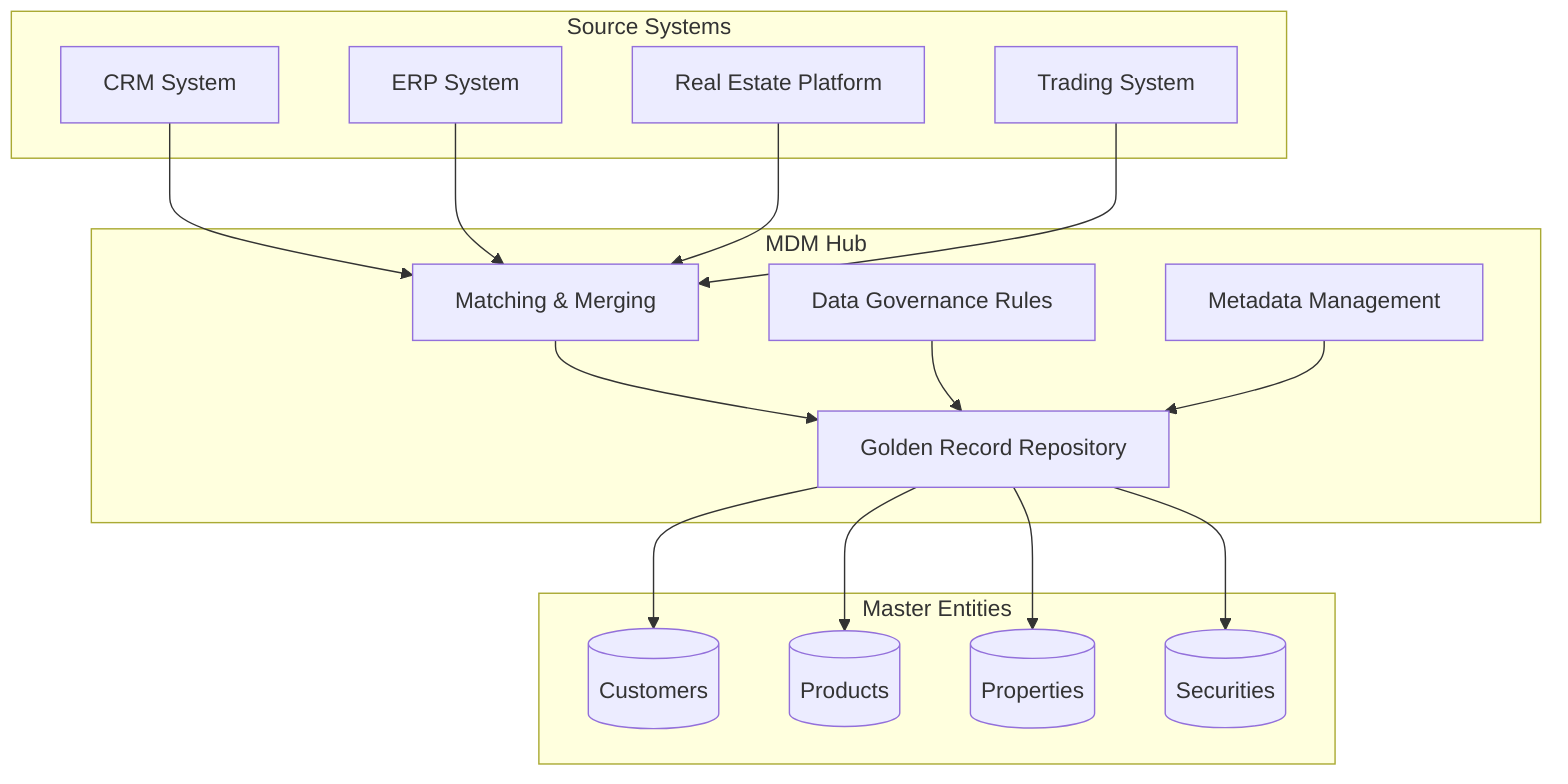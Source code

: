 flowchart TD
  subgraph Source Systems
    CRM[CRM System]
    ERP[ERP System]
    RealEstate[Real Estate Platform]
    Trading[Trading System]
  end

  subgraph MDM Hub
    MatchMerge[Matching & Merging]
    GoldenRecord[Golden Record Repository]
    Governance[Data Governance Rules]
    Metadata[Metadata Management]
  end

  subgraph Master Entities
    Customers[(Customers)]
    Products[(Products)]
    Properties[(Properties)]
    Securities[(Securities)]
  end

  CRM --> MatchMerge
  ERP --> MatchMerge
  RealEstate --> MatchMerge
  Trading --> MatchMerge

  MatchMerge --> GoldenRecord
  GoldenRecord --> Customers
  GoldenRecord --> Products
  GoldenRecord --> Properties
  GoldenRecord --> Securities

  Governance --> GoldenRecord
  Metadata --> GoldenRecord